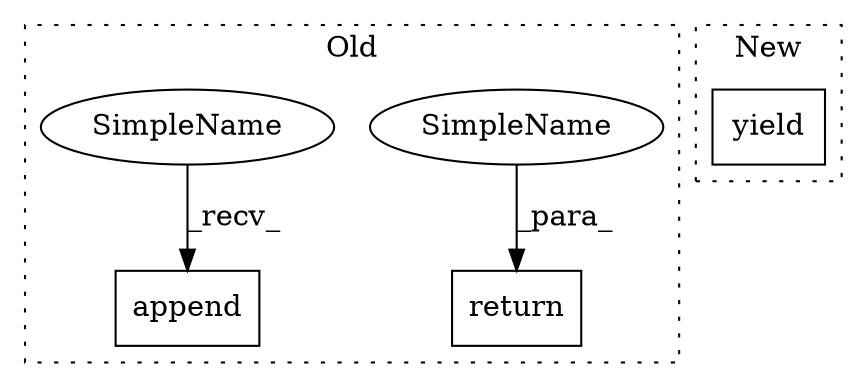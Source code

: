 digraph G {
subgraph cluster0 {
1 [label="append" a="32" s="987,1003" l="7,1" shape="box"];
3 [label="return" a="41" s="1024" l="7" shape="box"];
4 [label="SimpleName" a="42" s="1031" l="10" shape="ellipse"];
5 [label="SimpleName" a="42" s="976" l="10" shape="ellipse"];
label = "Old";
style="dotted";
}
subgraph cluster1 {
2 [label="yield" a="112" s="410" l="7" shape="box"];
label = "New";
style="dotted";
}
4 -> 3 [label="_para_"];
5 -> 1 [label="_recv_"];
}
